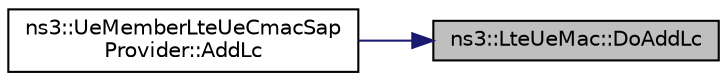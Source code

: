 digraph "ns3::LteUeMac::DoAddLc"
{
 // LATEX_PDF_SIZE
  edge [fontname="Helvetica",fontsize="10",labelfontname="Helvetica",labelfontsize="10"];
  node [fontname="Helvetica",fontsize="10",shape=record];
  rankdir="RL";
  Node1 [label="ns3::LteUeMac::DoAddLc",height=0.2,width=0.4,color="black", fillcolor="grey75", style="filled", fontcolor="black",tooltip="Add LC function."];
  Node1 -> Node2 [dir="back",color="midnightblue",fontsize="10",style="solid",fontname="Helvetica"];
  Node2 [label="ns3::UeMemberLteUeCmacSap\lProvider::AddLc",height=0.2,width=0.4,color="black", fillcolor="white", style="filled",URL="$classns3_1_1_ue_member_lte_ue_cmac_sap_provider.html#a84a9ceea1ef629c3d2c47199869e2ce7",tooltip="add a new Logical Channel (LC)"];
}
